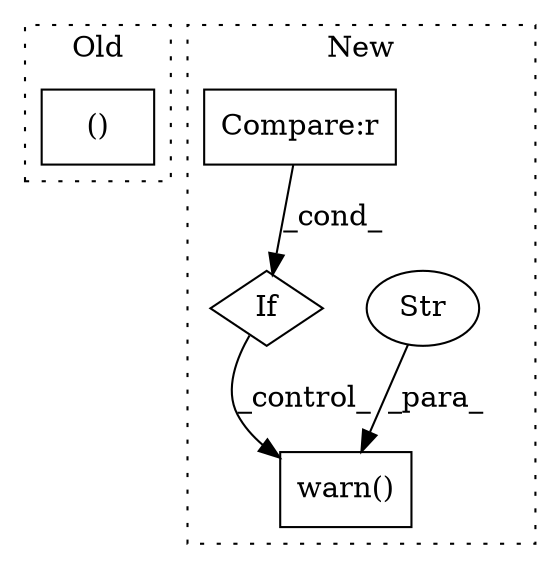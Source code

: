 digraph G {
subgraph cluster0 {
1 [label="()" a="54" s="2561" l="6" shape="box"];
label = "Old";
style="dotted";
}
subgraph cluster1 {
2 [label="warn()" a="75" s="4961,5065" l="14,1" shape="box"];
3 [label="Str" a="66" s="4975" l="90" shape="ellipse"];
4 [label="If" a="96" s="4910" l="3" shape="diamond"];
5 [label="Compare:r" a="40" s="4913" l="38" shape="box"];
label = "New";
style="dotted";
}
3 -> 2 [label="_para_"];
4 -> 2 [label="_control_"];
5 -> 4 [label="_cond_"];
}